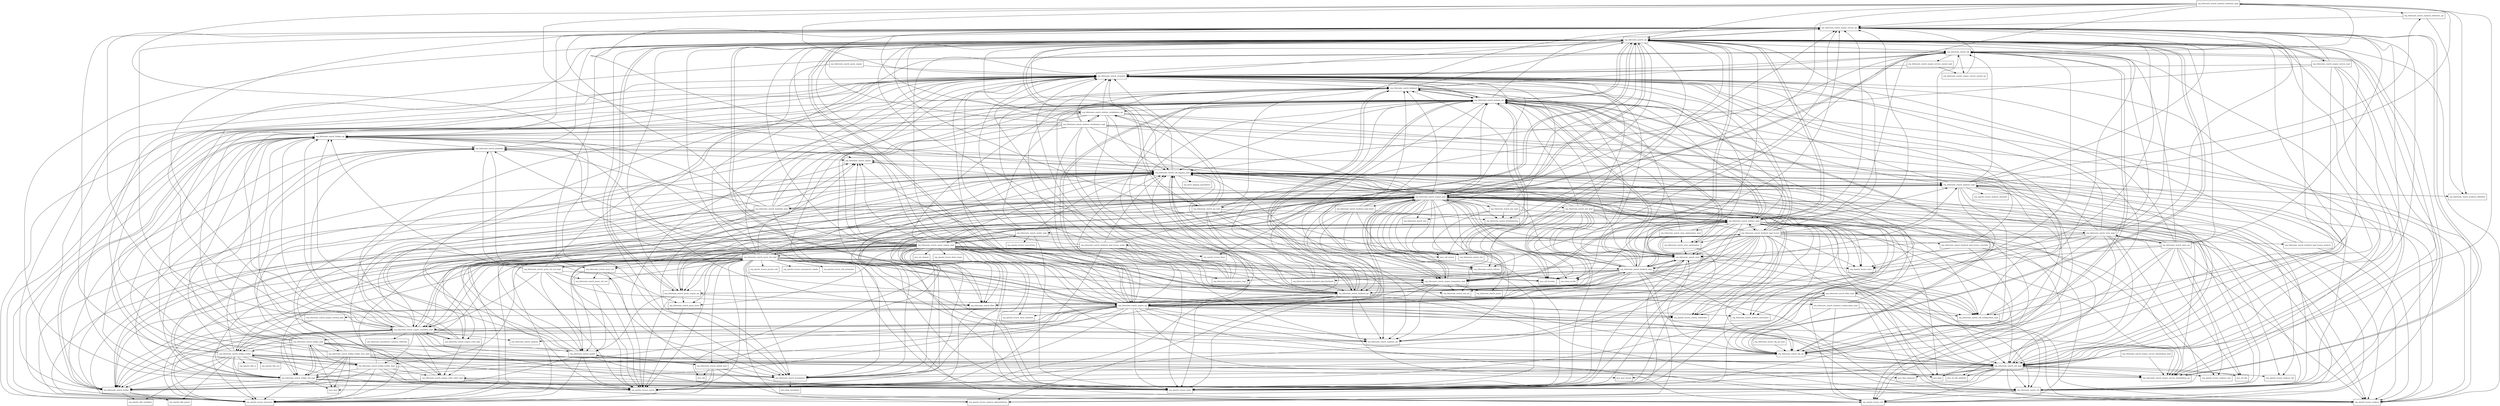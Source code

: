 digraph hibernate_search_engine_5_8_0_Beta2_package_dependencies {
  node [shape = box, fontsize=10.0];
  org_hibernate_search_analyzer_definition_impl -> java_lang_invoke;
  org_hibernate_search_analyzer_definition_impl -> java_util_function;
  org_hibernate_search_analyzer_definition_impl -> org_hibernate_search_analyzer_definition;
  org_hibernate_search_analyzer_definition_impl -> org_hibernate_search_analyzer_definition_spi;
  org_hibernate_search_analyzer_definition_impl -> org_hibernate_search_annotations;
  org_hibernate_search_analyzer_definition_impl -> org_hibernate_search_cfg;
  org_hibernate_search_analyzer_definition_impl -> org_hibernate_search_engine_service_spi;
  org_hibernate_search_analyzer_definition_impl -> org_hibernate_search_exception;
  org_hibernate_search_analyzer_definition_impl -> org_hibernate_search_spi;
  org_hibernate_search_analyzer_definition_impl -> org_hibernate_search_util_impl;
  org_hibernate_search_analyzer_definition_impl -> org_hibernate_search_util_logging_impl;
  org_hibernate_search_analyzer_definition_spi -> org_hibernate_search_analyzer_definition;
  org_hibernate_search_analyzer_definition_spi -> org_hibernate_search_engine_service_spi;
  org_hibernate_search_analyzer_impl -> org_apache_lucene_analysis;
  org_hibernate_search_analyzer_impl -> org_apache_lucene_analysis_standard;
  org_hibernate_search_analyzer_impl -> org_apache_lucene_analysis_util;
  org_hibernate_search_analyzer_impl -> org_apache_lucene_util;
  org_hibernate_search_analyzer_impl -> org_hibernate_search_analyzer_definition;
  org_hibernate_search_analyzer_impl -> org_hibernate_search_analyzer_definition_impl;
  org_hibernate_search_analyzer_impl -> org_hibernate_search_analyzer_definition_spi;
  org_hibernate_search_analyzer_impl -> org_hibernate_search_analyzer_spi;
  org_hibernate_search_analyzer_impl -> org_hibernate_search_annotations;
  org_hibernate_search_analyzer_impl -> org_hibernate_search_cfg;
  org_hibernate_search_analyzer_impl -> org_hibernate_search_cfg_spi;
  org_hibernate_search_analyzer_impl -> org_hibernate_search_engine_impl;
  org_hibernate_search_analyzer_impl -> org_hibernate_search_engine_service_spi;
  org_hibernate_search_analyzer_impl -> org_hibernate_search_exception;
  org_hibernate_search_analyzer_impl -> org_hibernate_search_util;
  org_hibernate_search_analyzer_impl -> org_hibernate_search_util_impl;
  org_hibernate_search_analyzer_impl -> org_hibernate_search_util_logging_impl;
  org_hibernate_search_annotations -> java_lang_annotation;
  org_hibernate_search_backend -> org_apache_lucene_document;
  org_hibernate_search_backend -> org_hibernate_search_backend_spi;
  org_hibernate_search_backend -> org_hibernate_search_cfg;
  org_hibernate_search_backend -> org_hibernate_search_indexes_impl;
  org_hibernate_search_backend -> org_hibernate_search_indexes_spi;
  org_hibernate_search_backend -> org_hibernate_search_spi;
  org_hibernate_search_backend_configuration_impl -> org_apache_lucene_index;
  org_hibernate_search_backend_configuration_impl -> org_apache_lucene_util;
  org_hibernate_search_backend_configuration_impl -> org_hibernate_search_util_configuration_impl;
  org_hibernate_search_backend_configuration_impl -> org_hibernate_search_util_logging_impl;
  org_hibernate_search_backend_impl -> java_lang_invoke;
  org_hibernate_search_backend_impl -> java_util_function;
  org_hibernate_search_backend_impl -> org_apache_lucene_document;
  org_hibernate_search_backend_impl -> org_apache_lucene_index;
  org_hibernate_search_backend_impl -> org_hibernate_search_backend;
  org_hibernate_search_backend_impl -> org_hibernate_search_backend_impl_blackhole;
  org_hibernate_search_backend_impl -> org_hibernate_search_backend_spi;
  org_hibernate_search_backend_impl -> org_hibernate_search_cfg;
  org_hibernate_search_backend_impl -> org_hibernate_search_cfg_spi;
  org_hibernate_search_backend_impl -> org_hibernate_search_engine_impl;
  org_hibernate_search_backend_impl -> org_hibernate_search_engine_integration_impl;
  org_hibernate_search_backend_impl -> org_hibernate_search_engine_service_spi;
  org_hibernate_search_backend_impl -> org_hibernate_search_engine_spi;
  org_hibernate_search_backend_impl -> org_hibernate_search_exception;
  org_hibernate_search_backend_impl -> org_hibernate_search_exception_impl;
  org_hibernate_search_backend_impl -> org_hibernate_search_indexes_impl;
  org_hibernate_search_backend_impl -> org_hibernate_search_indexes_interceptor;
  org_hibernate_search_backend_impl -> org_hibernate_search_indexes_spi;
  org_hibernate_search_backend_impl -> org_hibernate_search_spi;
  org_hibernate_search_backend_impl -> org_hibernate_search_store;
  org_hibernate_search_backend_impl -> org_hibernate_search_util;
  org_hibernate_search_backend_impl -> org_hibernate_search_util_configuration_impl;
  org_hibernate_search_backend_impl -> org_hibernate_search_util_impl;
  org_hibernate_search_backend_impl -> org_hibernate_search_util_logging_impl;
  org_hibernate_search_backend_impl_batch -> org_hibernate_search_backend;
  org_hibernate_search_backend_impl_batch -> org_hibernate_search_backend_impl;
  org_hibernate_search_backend_impl_batch -> org_hibernate_search_backend_spi;
  org_hibernate_search_backend_impl_batch -> org_hibernate_search_batchindexing;
  org_hibernate_search_backend_impl_batch -> org_hibernate_search_engine_integration_impl;
  org_hibernate_search_backend_impl_batch -> org_hibernate_search_engine_spi;
  org_hibernate_search_backend_impl_batch -> org_hibernate_search_indexes_spi;
  org_hibernate_search_backend_impl_batch -> org_hibernate_search_spi;
  org_hibernate_search_backend_impl_blackhole -> org_hibernate_search_backend;
  org_hibernate_search_backend_impl_blackhole -> org_hibernate_search_backend_spi;
  org_hibernate_search_backend_impl_blackhole -> org_hibernate_search_indexes_spi;
  org_hibernate_search_backend_impl_blackhole -> org_hibernate_search_spi;
  org_hibernate_search_backend_impl_blackhole -> org_hibernate_search_util_logging_impl;
  org_hibernate_search_backend_impl_lucene -> org_apache_lucene_analysis;
  org_hibernate_search_backend_impl_lucene -> org_apache_lucene_analysis_core;
  org_hibernate_search_backend_impl_lucene -> org_apache_lucene_document;
  org_hibernate_search_backend_impl_lucene -> org_apache_lucene_index;
  org_hibernate_search_backend_impl_lucene -> org_apache_lucene_search;
  org_hibernate_search_backend_impl_lucene -> org_apache_lucene_search_similarities;
  org_hibernate_search_backend_impl_lucene -> org_apache_lucene_store;
  org_hibernate_search_backend_impl_lucene -> org_hibernate_search_analyzer_impl;
  org_hibernate_search_backend_impl_lucene -> org_hibernate_search_analyzer_spi;
  org_hibernate_search_backend_impl_lucene -> org_hibernate_search_backend;
  org_hibernate_search_backend_impl_lucene -> org_hibernate_search_backend_impl;
  org_hibernate_search_backend_impl_lucene -> org_hibernate_search_backend_impl_lucene_analysis;
  org_hibernate_search_backend_impl_lucene -> org_hibernate_search_backend_impl_lucene_overrides;
  org_hibernate_search_backend_impl_lucene -> org_hibernate_search_backend_impl_lucene_works;
  org_hibernate_search_backend_impl_lucene -> org_hibernate_search_backend_spi;
  org_hibernate_search_backend_impl_lucene -> org_hibernate_search_cfg_spi;
  org_hibernate_search_backend_impl_lucene -> org_hibernate_search_engine_metadata_impl;
  org_hibernate_search_backend_impl_lucene -> org_hibernate_search_engine_service_spi;
  org_hibernate_search_backend_impl_lucene -> org_hibernate_search_engine_spi;
  org_hibernate_search_backend_impl_lucene -> org_hibernate_search_exception;
  org_hibernate_search_backend_impl_lucene -> org_hibernate_search_exception_impl;
  org_hibernate_search_backend_impl_lucene -> org_hibernate_search_indexes_impl;
  org_hibernate_search_backend_impl_lucene -> org_hibernate_search_indexes_spi;
  org_hibernate_search_backend_impl_lucene -> org_hibernate_search_spi;
  org_hibernate_search_backend_impl_lucene -> org_hibernate_search_store;
  org_hibernate_search_backend_impl_lucene -> org_hibernate_search_store_optimization;
  org_hibernate_search_backend_impl_lucene -> org_hibernate_search_util_impl;
  org_hibernate_search_backend_impl_lucene -> org_hibernate_search_util_logging_impl;
  org_hibernate_search_backend_impl_lucene_analysis -> org_apache_lucene_analysis;
  org_hibernate_search_backend_impl_lucene_analysis -> org_hibernate_search_analyzer_impl;
  org_hibernate_search_backend_impl_lucene_analysis -> org_hibernate_search_exception;
  org_hibernate_search_backend_impl_lucene_overrides -> org_apache_lucene_index;
  org_hibernate_search_backend_impl_lucene_overrides -> org_apache_lucene_store;
  org_hibernate_search_backend_impl_lucene_overrides -> org_apache_lucene_util;
  org_hibernate_search_backend_impl_lucene_overrides -> org_hibernate_search_exception;
  org_hibernate_search_backend_impl_lucene_overrides -> org_hibernate_search_util_logging_impl;
  org_hibernate_search_backend_impl_lucene_works -> org_apache_lucene_analysis;
  org_hibernate_search_backend_impl_lucene_works -> org_apache_lucene_document;
  org_hibernate_search_backend_impl_lucene_works -> org_apache_lucene_index;
  org_hibernate_search_backend_impl_lucene_works -> org_apache_lucene_search;
  org_hibernate_search_backend_impl_lucene_works -> org_hibernate_search_analyzer_impl;
  org_hibernate_search_backend_impl_lucene_works -> org_hibernate_search_analyzer_spi;
  org_hibernate_search_backend_impl_lucene_works -> org_hibernate_search_backend;
  org_hibernate_search_backend_impl_lucene_works -> org_hibernate_search_backend_impl_lucene;
  org_hibernate_search_backend_impl_lucene_works -> org_hibernate_search_backend_spi;
  org_hibernate_search_backend_impl_lucene_works -> org_hibernate_search_bridge;
  org_hibernate_search_backend_impl_lucene_works -> org_hibernate_search_bridge_builtin;
  org_hibernate_search_backend_impl_lucene_works -> org_hibernate_search_bridge_util_impl;
  org_hibernate_search_backend_impl_lucene_works -> org_hibernate_search_engine;
  org_hibernate_search_backend_impl_lucene_works -> org_hibernate_search_engine_spi;
  org_hibernate_search_backend_impl_lucene_works -> org_hibernate_search_exception;
  org_hibernate_search_backend_impl_lucene_works -> org_hibernate_search_store;
  org_hibernate_search_backend_impl_lucene_works -> org_hibernate_search_util_logging_impl;
  org_hibernate_search_backend_spi -> org_apache_lucene_analysis;
  org_hibernate_search_backend_spi -> org_apache_lucene_analysis_tokenattributes;
  org_hibernate_search_backend_spi -> org_apache_lucene_index;
  org_hibernate_search_backend_spi -> org_apache_lucene_search;
  org_hibernate_search_backend_spi -> org_apache_lucene_util;
  org_hibernate_search_backend_spi -> org_hibernate_search_analyzer_impl;
  org_hibernate_search_backend_spi -> org_hibernate_search_analyzer_spi;
  org_hibernate_search_backend_spi -> org_hibernate_search_backend;
  org_hibernate_search_backend_spi -> org_hibernate_search_backend_configuration_impl;
  org_hibernate_search_backend_spi -> org_hibernate_search_backend_impl;
  org_hibernate_search_backend_spi -> org_hibernate_search_bridge;
  org_hibernate_search_backend_spi -> org_hibernate_search_bridge_spi;
  org_hibernate_search_backend_spi -> org_hibernate_search_bridge_util_impl;
  org_hibernate_search_backend_spi -> org_hibernate_search_engine_spi;
  org_hibernate_search_backend_spi -> org_hibernate_search_exception;
  org_hibernate_search_backend_spi -> org_hibernate_search_indexes_spi;
  org_hibernate_search_backend_spi -> org_hibernate_search_spi;
  org_hibernate_search_backend_spi -> org_hibernate_search_util_configuration_impl;
  org_hibernate_search_backend_spi -> org_hibernate_search_util_logging_impl;
  org_hibernate_search_batchindexing -> org_hibernate_search_backend;
  org_hibernate_search_bridge -> org_apache_lucene_document;
  org_hibernate_search_bridge -> org_apache_tika_metadata;
  org_hibernate_search_bridge -> org_apache_tika_parser;
  org_hibernate_search_bridge -> org_hibernate_search_bridge_spi;
  org_hibernate_search_bridge -> org_hibernate_search_exception;
  org_hibernate_search_bridge_builtin -> org_apache_lucene_document;
  org_hibernate_search_bridge_builtin -> org_apache_lucene_index;
  org_hibernate_search_bridge_builtin -> org_apache_tika_io;
  org_hibernate_search_bridge_builtin -> org_apache_tika_metadata;
  org_hibernate_search_bridge_builtin -> org_apache_tika_parser;
  org_hibernate_search_bridge_builtin -> org_apache_tika_sax;
  org_hibernate_search_bridge_builtin -> org_hibernate_search_annotations;
  org_hibernate_search_bridge_builtin -> org_hibernate_search_bridge;
  org_hibernate_search_bridge_builtin -> org_hibernate_search_bridge_builtin_impl;
  org_hibernate_search_bridge_builtin -> org_hibernate_search_bridge_spi;
  org_hibernate_search_bridge_builtin -> org_hibernate_search_bridge_util_impl;
  org_hibernate_search_bridge_builtin -> org_hibernate_search_engine_service_classloading_spi;
  org_hibernate_search_bridge_builtin -> org_hibernate_search_engine_service_spi;
  org_hibernate_search_bridge_builtin -> org_hibernate_search_exception;
  org_hibernate_search_bridge_builtin -> org_hibernate_search_metadata;
  org_hibernate_search_bridge_builtin -> org_hibernate_search_util;
  org_hibernate_search_bridge_builtin -> org_hibernate_search_util_impl;
  org_hibernate_search_bridge_builtin -> org_hibernate_search_util_logging_impl;
  org_hibernate_search_bridge_builtin_impl -> org_apache_lucene_document;
  org_hibernate_search_bridge_builtin_impl -> org_apache_lucene_index;
  org_hibernate_search_bridge_builtin_impl -> org_apache_lucene_search;
  org_hibernate_search_bridge_builtin_impl -> org_hibernate_search_annotations;
  org_hibernate_search_bridge_builtin_impl -> org_hibernate_search_bridge;
  org_hibernate_search_bridge_builtin_impl -> org_hibernate_search_bridge_builtin;
  org_hibernate_search_bridge_builtin_impl -> org_hibernate_search_bridge_spi;
  org_hibernate_search_bridge_builtin_impl -> org_hibernate_search_bridge_util_impl;
  org_hibernate_search_bridge_builtin_impl -> org_hibernate_search_engine_nulls_codec_impl;
  org_hibernate_search_bridge_builtin_impl -> org_hibernate_search_exception;
  org_hibernate_search_bridge_builtin_impl -> org_hibernate_search_util_logging_impl;
  org_hibernate_search_bridge_builtin_time_impl -> java_time;
  org_hibernate_search_bridge_builtin_time_impl -> java_time_format;
  org_hibernate_search_bridge_builtin_time_impl -> java_time_temporal;
  org_hibernate_search_bridge_builtin_time_impl -> org_apache_lucene_document;
  org_hibernate_search_bridge_builtin_time_impl -> org_apache_lucene_index;
  org_hibernate_search_bridge_builtin_time_impl -> org_hibernate_search_bridge;
  org_hibernate_search_bridge_builtin_time_impl -> org_hibernate_search_bridge_spi;
  org_hibernate_search_bridge_builtin_time_impl -> org_hibernate_search_bridge_util_impl;
  org_hibernate_search_bridge_builtin_time_impl -> org_hibernate_search_exception;
  org_hibernate_search_bridge_builtin_time_impl -> org_hibernate_search_metadata;
  org_hibernate_search_bridge_builtin_time_impl -> org_hibernate_search_util;
  org_hibernate_search_bridge_builtin_time_impl -> org_hibernate_search_util_impl;
  org_hibernate_search_bridge_builtin_time_impl -> org_hibernate_search_util_logging_impl;
  org_hibernate_search_bridge_impl -> java_time;
  org_hibernate_search_bridge_impl -> org_hibernate_search_annotations;
  org_hibernate_search_bridge_impl -> org_hibernate_search_bridge;
  org_hibernate_search_bridge_impl -> org_hibernate_search_bridge_builtin;
  org_hibernate_search_bridge_impl -> org_hibernate_search_bridge_builtin_impl;
  org_hibernate_search_bridge_impl -> org_hibernate_search_bridge_builtin_time_impl;
  org_hibernate_search_bridge_impl -> org_hibernate_search_bridge_spi;
  org_hibernate_search_bridge_impl -> org_hibernate_search_bridge_util_impl;
  org_hibernate_search_bridge_impl -> org_hibernate_search_cfg_spi;
  org_hibernate_search_bridge_impl -> org_hibernate_search_engine_service_classloading_spi;
  org_hibernate_search_bridge_impl -> org_hibernate_search_engine_service_spi;
  org_hibernate_search_bridge_impl -> org_hibernate_search_exception;
  org_hibernate_search_bridge_impl -> org_hibernate_search_indexes_spi;
  org_hibernate_search_bridge_impl -> org_hibernate_search_spatial;
  org_hibernate_search_bridge_impl -> org_hibernate_search_util_impl;
  org_hibernate_search_bridge_impl -> org_hibernate_search_util_logging_impl;
  org_hibernate_search_bridge_spi -> org_hibernate_search_bridge;
  org_hibernate_search_bridge_spi -> org_hibernate_search_engine_service_spi;
  org_hibernate_search_bridge_spi -> org_hibernate_search_indexes_spi;
  org_hibernate_search_bridge_spi -> org_hibernate_search_metadata;
  org_hibernate_search_bridge_util_impl -> java_time;
  org_hibernate_search_bridge_util_impl -> org_apache_lucene_document;
  org_hibernate_search_bridge_util_impl -> org_apache_lucene_index;
  org_hibernate_search_bridge_util_impl -> org_apache_lucene_search;
  org_hibernate_search_bridge_util_impl -> org_hibernate_search_bridge;
  org_hibernate_search_bridge_util_impl -> org_hibernate_search_bridge_impl;
  org_hibernate_search_bridge_util_impl -> org_hibernate_search_bridge_spi;
  org_hibernate_search_bridge_util_impl -> org_hibernate_search_engine_impl;
  org_hibernate_search_bridge_util_impl -> org_hibernate_search_exception;
  org_hibernate_search_bridge_util_impl -> org_hibernate_search_metadata;
  org_hibernate_search_bridge_util_impl -> org_hibernate_search_util;
  org_hibernate_search_bridge_util_impl -> org_hibernate_search_util_logging_impl;
  org_hibernate_search_cfg -> org_apache_lucene_util;
  org_hibernate_search_cfg -> org_hibernate_search_annotations;
  org_hibernate_search_cfg -> org_hibernate_search_bridge;
  org_hibernate_search_cfg -> org_hibernate_search_cfg_spi;
  org_hibernate_search_cfg -> org_hibernate_search_engine_impl;
  org_hibernate_search_cfg -> org_hibernate_search_engine_service_named_impl;
  org_hibernate_search_cfg -> org_hibernate_search_engine_service_named_spi;
  org_hibernate_search_cfg -> org_hibernate_search_exception;
  org_hibernate_search_cfg -> org_hibernate_search_util;
  org_hibernate_search_cfg -> org_hibernate_search_util_impl;
  org_hibernate_search_cfg_spi -> org_hibernate_search_annotations;
  org_hibernate_search_cfg_spi -> org_hibernate_search_cfg;
  org_hibernate_search_cfg_spi -> org_hibernate_search_engine_service_classloading_spi;
  org_hibernate_search_cfg_spi -> org_hibernate_search_engine_service_spi;
  org_hibernate_search_cfg_spi -> org_hibernate_search_exception;
  org_hibernate_search_cfg_spi -> org_hibernate_search_indexes_spi;
  org_hibernate_search_cfg_spi -> org_hibernate_search_spi;
  org_hibernate_search_cfg_spi -> org_hibernate_search_store;
  org_hibernate_search_cfg_spi -> org_hibernate_search_util_logging_impl;
  org_hibernate_search_cfg_spi_impl -> org_hibernate_search_cfg_spi;
  org_hibernate_search_engine -> org_hibernate_search_util_logging_impl;
  org_hibernate_search_engine_impl -> java_lang;
  org_hibernate_search_engine_impl -> java_lang_invoke;
  org_hibernate_search_engine_impl -> java_util_function;
  org_hibernate_search_engine_impl -> java_util_stream;
  org_hibernate_search_engine_impl -> org_apache_lucene_analysis;
  org_hibernate_search_engine_impl -> org_apache_lucene_analysis_util;
  org_hibernate_search_engine_impl -> org_apache_lucene_document;
  org_hibernate_search_engine_impl -> org_apache_lucene_facet;
  org_hibernate_search_engine_impl -> org_apache_lucene_index;
  org_hibernate_search_engine_impl -> org_apache_lucene_search;
  org_hibernate_search_engine_impl -> org_apache_lucene_search_similarities;
  org_hibernate_search_engine_impl -> org_apache_lucene_util;
  org_hibernate_search_engine_impl -> org_hibernate_search_analyzer_impl;
  org_hibernate_search_engine_impl -> org_hibernate_search_analyzer_spi;
  org_hibernate_search_engine_impl -> org_hibernate_search_annotations;
  org_hibernate_search_engine_impl -> org_hibernate_search_backend;
  org_hibernate_search_engine_impl -> org_hibernate_search_backend_impl;
  org_hibernate_search_engine_impl -> org_hibernate_search_backend_impl_batch;
  org_hibernate_search_engine_impl -> org_hibernate_search_backend_spi;
  org_hibernate_search_engine_impl -> org_hibernate_search_batchindexing;
  org_hibernate_search_engine_impl -> org_hibernate_search_bridge;
  org_hibernate_search_engine_impl -> org_hibernate_search_bridge_spi;
  org_hibernate_search_engine_impl -> org_hibernate_search_bridge_util_impl;
  org_hibernate_search_engine_impl -> org_hibernate_search_cfg;
  org_hibernate_search_engine_impl -> org_hibernate_search_cfg_spi;
  org_hibernate_search_engine_impl -> org_hibernate_search_engine;
  org_hibernate_search_engine_impl -> org_hibernate_search_engine_integration_impl;
  org_hibernate_search_engine_impl -> org_hibernate_search_engine_metadata_impl;
  org_hibernate_search_engine_impl -> org_hibernate_search_engine_nulls_codec_impl;
  org_hibernate_search_engine_impl -> org_hibernate_search_engine_nulls_impl;
  org_hibernate_search_engine_impl -> org_hibernate_search_engine_service_classloading_spi;
  org_hibernate_search_engine_impl -> org_hibernate_search_engine_service_spi;
  org_hibernate_search_engine_impl -> org_hibernate_search_engine_spi;
  org_hibernate_search_engine_impl -> org_hibernate_search_exception;
  org_hibernate_search_engine_impl -> org_hibernate_search_filter;
  org_hibernate_search_engine_impl -> org_hibernate_search_indexes;
  org_hibernate_search_engine_impl -> org_hibernate_search_indexes_impl;
  org_hibernate_search_engine_impl -> org_hibernate_search_indexes_interceptor;
  org_hibernate_search_engine_impl -> org_hibernate_search_indexes_serialization_spi;
  org_hibernate_search_engine_impl -> org_hibernate_search_indexes_spi;
  org_hibernate_search_engine_impl -> org_hibernate_search_jmx;
  org_hibernate_search_engine_impl -> org_hibernate_search_jmx_impl;
  org_hibernate_search_engine_impl -> org_hibernate_search_metadata;
  org_hibernate_search_engine_impl -> org_hibernate_search_metadata_impl;
  org_hibernate_search_engine_impl -> org_hibernate_search_query;
  org_hibernate_search_engine_impl -> org_hibernate_search_query_dsl;
  org_hibernate_search_engine_impl -> org_hibernate_search_query_dsl_impl;
  org_hibernate_search_engine_impl -> org_hibernate_search_query_engine_impl;
  org_hibernate_search_engine_impl -> org_hibernate_search_query_engine_spi;
  org_hibernate_search_engine_impl -> org_hibernate_search_spi;
  org_hibernate_search_engine_impl -> org_hibernate_search_spi_impl;
  org_hibernate_search_engine_impl -> org_hibernate_search_stat;
  org_hibernate_search_engine_impl -> org_hibernate_search_stat_impl;
  org_hibernate_search_engine_impl -> org_hibernate_search_stat_spi;
  org_hibernate_search_engine_impl -> org_hibernate_search_store;
  org_hibernate_search_engine_impl -> org_hibernate_search_util;
  org_hibernate_search_engine_impl -> org_hibernate_search_util_configuration_impl;
  org_hibernate_search_engine_impl -> org_hibernate_search_util_impl;
  org_hibernate_search_engine_impl -> org_hibernate_search_util_logging_impl;
  org_hibernate_search_engine_integration_impl -> org_hibernate_search_analyzer_spi;
  org_hibernate_search_engine_integration_impl -> org_hibernate_search_engine_impl;
  org_hibernate_search_engine_integration_impl -> org_hibernate_search_engine_spi;
  org_hibernate_search_engine_integration_impl -> org_hibernate_search_filter;
  org_hibernate_search_engine_integration_impl -> org_hibernate_search_indexes_impl;
  org_hibernate_search_engine_integration_impl -> org_hibernate_search_indexes_spi;
  org_hibernate_search_engine_integration_impl -> org_hibernate_search_query;
  org_hibernate_search_engine_integration_impl -> org_hibernate_search_query_engine_spi;
  org_hibernate_search_engine_integration_impl -> org_hibernate_search_spi;
  org_hibernate_search_engine_integration_impl -> org_hibernate_search_stat_spi;
  org_hibernate_search_engine_metadata_impl -> org_apache_lucene_document;
  org_hibernate_search_engine_metadata_impl -> org_hibernate_annotations_common_reflection;
  org_hibernate_search_engine_metadata_impl -> org_hibernate_search_analyzer;
  org_hibernate_search_engine_metadata_impl -> org_hibernate_search_analyzer_spi;
  org_hibernate_search_engine_metadata_impl -> org_hibernate_search_annotations;
  org_hibernate_search_engine_metadata_impl -> org_hibernate_search_bridge;
  org_hibernate_search_engine_metadata_impl -> org_hibernate_search_bridge_builtin;
  org_hibernate_search_engine_metadata_impl -> org_hibernate_search_bridge_builtin_impl;
  org_hibernate_search_engine_metadata_impl -> org_hibernate_search_bridge_impl;
  org_hibernate_search_engine_metadata_impl -> org_hibernate_search_bridge_spi;
  org_hibernate_search_engine_metadata_impl -> org_hibernate_search_bridge_util_impl;
  org_hibernate_search_engine_metadata_impl -> org_hibernate_search_engine;
  org_hibernate_search_engine_metadata_impl -> org_hibernate_search_engine_impl;
  org_hibernate_search_engine_metadata_impl -> org_hibernate_search_engine_nulls_codec_impl;
  org_hibernate_search_engine_metadata_impl -> org_hibernate_search_engine_nulls_impl;
  org_hibernate_search_engine_metadata_impl -> org_hibernate_search_engine_service_spi;
  org_hibernate_search_engine_metadata_impl -> org_hibernate_search_exception;
  org_hibernate_search_engine_metadata_impl -> org_hibernate_search_indexes_spi;
  org_hibernate_search_engine_metadata_impl -> org_hibernate_search_metadata;
  org_hibernate_search_engine_metadata_impl -> org_hibernate_search_spatial;
  org_hibernate_search_engine_metadata_impl -> org_hibernate_search_util;
  org_hibernate_search_engine_metadata_impl -> org_hibernate_search_util_impl;
  org_hibernate_search_engine_metadata_impl -> org_hibernate_search_util_logging_impl;
  org_hibernate_search_engine_nesting_impl -> org_apache_lucene_document;
  org_hibernate_search_engine_nesting_impl -> org_hibernate_search_engine_metadata_impl;
  org_hibernate_search_engine_nesting_impl -> org_hibernate_search_engine_service_spi;
  org_hibernate_search_engine_nulls_codec_impl -> org_apache_lucene_document;
  org_hibernate_search_engine_nulls_codec_impl -> org_apache_lucene_index;
  org_hibernate_search_engine_nulls_codec_impl -> org_apache_lucene_search;
  org_hibernate_search_engine_nulls_codec_impl -> org_apache_lucene_util;
  org_hibernate_search_engine_nulls_codec_impl -> org_hibernate_search_bridge;
  org_hibernate_search_engine_nulls_codec_impl -> org_hibernate_search_bridge_spi;
  org_hibernate_search_engine_nulls_impl -> org_hibernate_search_bridge_spi;
  org_hibernate_search_engine_nulls_impl -> org_hibernate_search_engine_metadata_impl;
  org_hibernate_search_engine_nulls_impl -> org_hibernate_search_engine_nulls_codec_impl;
  org_hibernate_search_engine_nulls_impl -> org_hibernate_search_exception;
  org_hibernate_search_engine_nulls_impl -> org_hibernate_search_util_logging_impl;
  org_hibernate_search_engine_service_classloading_impl -> org_hibernate_search_engine_service_classloading_spi;
  org_hibernate_search_engine_service_classloading_impl -> org_hibernate_search_util_impl;
  org_hibernate_search_engine_service_classloading_spi -> org_hibernate_search_engine_service_spi;
  org_hibernate_search_engine_service_classloading_spi -> org_hibernate_search_exception;
  org_hibernate_search_engine_service_impl -> org_hibernate_search_cfg_spi;
  org_hibernate_search_engine_service_impl -> org_hibernate_search_engine_service_classloading_spi;
  org_hibernate_search_engine_service_impl -> org_hibernate_search_engine_service_spi;
  org_hibernate_search_engine_service_impl -> org_hibernate_search_exception;
  org_hibernate_search_engine_service_impl -> org_hibernate_search_spi;
  org_hibernate_search_engine_service_impl -> org_hibernate_search_util;
  org_hibernate_search_engine_service_impl -> org_hibernate_search_util_impl;
  org_hibernate_search_engine_service_impl -> org_hibernate_search_util_logging_impl;
  org_hibernate_search_engine_service_named_impl -> org_hibernate_search_engine_service_named_spi;
  org_hibernate_search_engine_service_named_impl -> org_hibernate_search_exception;
  org_hibernate_search_engine_service_named_spi -> org_hibernate_search_engine_service_spi;
  org_hibernate_search_engine_service_spi -> java_lang;
  org_hibernate_search_engine_service_spi -> org_hibernate_search_engine_service_classloading_spi;
  org_hibernate_search_engine_service_spi -> org_hibernate_search_spi;
  org_hibernate_search_engine_spi -> org_apache_lucene_analysis;
  org_hibernate_search_engine_spi -> org_apache_lucene_document;
  org_hibernate_search_engine_spi -> org_apache_lucene_facet_sortedset;
  org_hibernate_search_engine_spi -> org_apache_lucene_index;
  org_hibernate_search_engine_spi -> org_apache_lucene_search_similarities;
  org_hibernate_search_engine_spi -> org_apache_lucene_util;
  org_hibernate_search_engine_spi -> org_hibernate_search_analyzer;
  org_hibernate_search_engine_spi -> org_hibernate_search_analyzer_impl;
  org_hibernate_search_engine_spi -> org_hibernate_search_analyzer_spi;
  org_hibernate_search_engine_spi -> org_hibernate_search_annotations;
  org_hibernate_search_engine_spi -> org_hibernate_search_backend;
  org_hibernate_search_engine_spi -> org_hibernate_search_bridge;
  org_hibernate_search_engine_spi -> org_hibernate_search_bridge_builtin;
  org_hibernate_search_engine_spi -> org_hibernate_search_bridge_spi;
  org_hibernate_search_engine_spi -> org_hibernate_search_bridge_util_impl;
  org_hibernate_search_engine_spi -> org_hibernate_search_cfg;
  org_hibernate_search_engine_spi -> org_hibernate_search_cfg_spi;
  org_hibernate_search_engine_spi -> org_hibernate_search_engine;
  org_hibernate_search_engine_spi -> org_hibernate_search_engine_impl;
  org_hibernate_search_engine_spi -> org_hibernate_search_engine_metadata_impl;
  org_hibernate_search_engine_spi -> org_hibernate_search_engine_nesting_impl;
  org_hibernate_search_engine_spi -> org_hibernate_search_engine_nulls_codec_impl;
  org_hibernate_search_engine_spi -> org_hibernate_search_engine_service_classloading_spi;
  org_hibernate_search_engine_spi -> org_hibernate_search_engine_service_spi;
  org_hibernate_search_engine_spi -> org_hibernate_search_exception;
  org_hibernate_search_engine_spi -> org_hibernate_search_indexes_interceptor;
  org_hibernate_search_engine_spi -> org_hibernate_search_indexes_spi;
  org_hibernate_search_engine_spi -> org_hibernate_search_spi;
  org_hibernate_search_engine_spi -> org_hibernate_search_store;
  org_hibernate_search_engine_spi -> org_hibernate_search_util_impl;
  org_hibernate_search_engine_spi -> org_hibernate_search_util_logging_impl;
  org_hibernate_search_exception -> org_hibernate_search_backend;
  org_hibernate_search_exception -> org_hibernate_search_indexes_spi;
  org_hibernate_search_exception_impl -> org_hibernate_search_backend;
  org_hibernate_search_exception_impl -> org_hibernate_search_exception;
  org_hibernate_search_exception_impl -> org_hibernate_search_indexes_spi;
  org_hibernate_search_exception_impl -> org_hibernate_search_util_logging_impl;
  org_hibernate_search_filter -> org_apache_lucene_search;
  org_hibernate_search_filter_impl -> org_apache_lucene_index;
  org_hibernate_search_filter_impl -> org_apache_lucene_search;
  org_hibernate_search_filter_impl -> org_apache_lucene_util;
  org_hibernate_search_filter_impl -> org_hibernate_search_cfg;
  org_hibernate_search_filter_impl -> org_hibernate_search_filter;
  org_hibernate_search_filter_impl -> org_hibernate_search_util_configuration_impl;
  org_hibernate_search_filter_impl -> org_hibernate_search_util_impl;
  org_hibernate_search_filter_impl -> org_hibernate_search_util_logging_impl;
  org_hibernate_search_indexes -> org_apache_lucene_index;
  org_hibernate_search_indexes_impl -> java_lang;
  org_hibernate_search_indexes_impl -> org_apache_lucene_document;
  org_hibernate_search_indexes_impl -> org_apache_lucene_index;
  org_hibernate_search_indexes_impl -> org_apache_lucene_search_similarities;
  org_hibernate_search_indexes_impl -> org_apache_lucene_store;
  org_hibernate_search_indexes_impl -> org_hibernate_search_annotations;
  org_hibernate_search_indexes_impl -> org_hibernate_search_backend_impl;
  org_hibernate_search_indexes_impl -> org_hibernate_search_backend_impl_lucene;
  org_hibernate_search_indexes_impl -> org_hibernate_search_backend_spi;
  org_hibernate_search_indexes_impl -> org_hibernate_search_cfg;
  org_hibernate_search_indexes_impl -> org_hibernate_search_cfg_spi;
  org_hibernate_search_indexes_impl -> org_hibernate_search_engine_impl;
  org_hibernate_search_indexes_impl -> org_hibernate_search_engine_integration_impl;
  org_hibernate_search_indexes_impl -> org_hibernate_search_engine_service_classloading_spi;
  org_hibernate_search_indexes_impl -> org_hibernate_search_engine_service_spi;
  org_hibernate_search_indexes_impl -> org_hibernate_search_engine_spi;
  org_hibernate_search_indexes_impl -> org_hibernate_search_exception;
  org_hibernate_search_indexes_impl -> org_hibernate_search_filter;
  org_hibernate_search_indexes_impl -> org_hibernate_search_indexes;
  org_hibernate_search_indexes_impl -> org_hibernate_search_indexes_interceptor;
  org_hibernate_search_indexes_impl -> org_hibernate_search_indexes_spi;
  org_hibernate_search_indexes_impl -> org_hibernate_search_reader_impl;
  org_hibernate_search_indexes_impl -> org_hibernate_search_spi;
  org_hibernate_search_indexes_impl -> org_hibernate_search_store;
  org_hibernate_search_indexes_impl -> org_hibernate_search_store_impl;
  org_hibernate_search_indexes_impl -> org_hibernate_search_store_optimization;
  org_hibernate_search_indexes_impl -> org_hibernate_search_store_optimization_impl;
  org_hibernate_search_indexes_impl -> org_hibernate_search_util;
  org_hibernate_search_indexes_impl -> org_hibernate_search_util_configuration_impl;
  org_hibernate_search_indexes_impl -> org_hibernate_search_util_impl;
  org_hibernate_search_indexes_impl -> org_hibernate_search_util_logging_impl;
  org_hibernate_search_indexes_serialization_impl -> org_apache_lucene_analysis;
  org_hibernate_search_indexes_serialization_impl -> org_apache_lucene_analysis_tokenattributes;
  org_hibernate_search_indexes_serialization_impl -> org_apache_lucene_document;
  org_hibernate_search_indexes_serialization_impl -> org_apache_lucene_index;
  org_hibernate_search_indexes_serialization_impl -> org_apache_lucene_util;
  org_hibernate_search_indexes_serialization_impl -> org_hibernate_search_backend;
  org_hibernate_search_indexes_serialization_impl -> org_hibernate_search_backend_spi;
  org_hibernate_search_indexes_serialization_impl -> org_hibernate_search_bridge_spi;
  org_hibernate_search_indexes_serialization_impl -> org_hibernate_search_engine_integration_impl;
  org_hibernate_search_indexes_serialization_impl -> org_hibernate_search_engine_service_spi;
  org_hibernate_search_indexes_serialization_impl -> org_hibernate_search_engine_spi;
  org_hibernate_search_indexes_serialization_impl -> org_hibernate_search_exception;
  org_hibernate_search_indexes_serialization_impl -> org_hibernate_search_indexes_serialization_spi;
  org_hibernate_search_indexes_serialization_impl -> org_hibernate_search_spi;
  org_hibernate_search_indexes_serialization_impl -> org_hibernate_search_util_impl;
  org_hibernate_search_indexes_serialization_impl -> org_hibernate_search_util_logging_impl;
  org_hibernate_search_indexes_serialization_spi -> org_apache_lucene_analysis;
  org_hibernate_search_indexes_serialization_spi -> org_apache_lucene_document;
  org_hibernate_search_indexes_serialization_spi -> org_apache_lucene_index;
  org_hibernate_search_indexes_serialization_spi -> org_apache_lucene_util;
  org_hibernate_search_indexes_serialization_spi -> org_hibernate_search_backend_spi;
  org_hibernate_search_indexes_serialization_spi -> org_hibernate_search_bridge_spi;
  org_hibernate_search_indexes_serialization_spi -> org_hibernate_search_engine_service_spi;
  org_hibernate_search_indexes_serialization_spi -> org_hibernate_search_exception;
  org_hibernate_search_indexes_serialization_spi -> org_hibernate_search_indexes_serialization_impl;
  org_hibernate_search_indexes_serialization_spi -> org_hibernate_search_util_logging_impl;
  org_hibernate_search_indexes_spi -> org_apache_lucene_analysis;
  org_hibernate_search_indexes_spi -> org_apache_lucene_index;
  org_hibernate_search_indexes_spi -> org_apache_lucene_search_similarities;
  org_hibernate_search_indexes_spi -> org_hibernate_search_analyzer_impl;
  org_hibernate_search_indexes_spi -> org_hibernate_search_analyzer_spi;
  org_hibernate_search_indexes_spi -> org_hibernate_search_backend;
  org_hibernate_search_indexes_spi -> org_hibernate_search_backend_impl_lucene;
  org_hibernate_search_indexes_spi -> org_hibernate_search_backend_spi;
  org_hibernate_search_indexes_spi -> org_hibernate_search_cfg_spi;
  org_hibernate_search_indexes_spi -> org_hibernate_search_engine_integration_impl;
  org_hibernate_search_indexes_spi -> org_hibernate_search_engine_nulls_impl;
  org_hibernate_search_indexes_spi -> org_hibernate_search_engine_service_spi;
  org_hibernate_search_indexes_spi -> org_hibernate_search_engine_spi;
  org_hibernate_search_indexes_spi -> org_hibernate_search_exception;
  org_hibernate_search_indexes_spi -> org_hibernate_search_indexes_impl;
  org_hibernate_search_indexes_spi -> org_hibernate_search_indexes_serialization_spi;
  org_hibernate_search_indexes_spi -> org_hibernate_search_spi;
  org_hibernate_search_indexes_spi -> org_hibernate_search_store;
  org_hibernate_search_indexes_spi -> org_hibernate_search_store_optimization;
  org_hibernate_search_indexes_spi -> org_hibernate_search_util_logging_impl;
  org_hibernate_search_jmx -> org_hibernate_search_stat;
  org_hibernate_search_jmx_impl -> org_hibernate_search_batchindexing;
  org_hibernate_search_jmx_impl -> org_hibernate_search_exception;
  org_hibernate_search_jmx_impl -> org_hibernate_search_jmx;
  org_hibernate_search_jmx_impl -> org_hibernate_search_stat;
  org_hibernate_search_jmx_impl -> org_hibernate_search_util;
  org_hibernate_search_jmx_impl -> org_hibernate_search_util_logging_impl;
  org_hibernate_search_metadata -> org_apache_lucene_analysis;
  org_hibernate_search_metadata -> org_hibernate_search_annotations;
  org_hibernate_search_metadata -> org_hibernate_search_bridge;
  org_hibernate_search_metadata -> org_hibernate_search_engine;
  org_hibernate_search_metadata_impl -> org_apache_lucene_analysis;
  org_hibernate_search_metadata_impl -> org_apache_lucene_document;
  org_hibernate_search_metadata_impl -> org_hibernate_search_analyzer_impl;
  org_hibernate_search_metadata_impl -> org_hibernate_search_analyzer_spi;
  org_hibernate_search_metadata_impl -> org_hibernate_search_annotations;
  org_hibernate_search_metadata_impl -> org_hibernate_search_bridge;
  org_hibernate_search_metadata_impl -> org_hibernate_search_bridge_spi;
  org_hibernate_search_metadata_impl -> org_hibernate_search_engine;
  org_hibernate_search_metadata_impl -> org_hibernate_search_engine_impl;
  org_hibernate_search_metadata_impl -> org_hibernate_search_engine_metadata_impl;
  org_hibernate_search_metadata_impl -> org_hibernate_search_engine_nulls_codec_impl;
  org_hibernate_search_metadata_impl -> org_hibernate_search_exception;
  org_hibernate_search_metadata_impl -> org_hibernate_search_indexes_spi;
  org_hibernate_search_metadata_impl -> org_hibernate_search_metadata;
  org_hibernate_search_metadata_impl -> org_hibernate_search_util_logging_impl;
  org_hibernate_search_query_dsl -> org_apache_lucene_search;
  org_hibernate_search_query_dsl -> org_hibernate_search_query_dsl_sort;
  org_hibernate_search_query_dsl -> org_hibernate_search_query_facet;
  org_hibernate_search_query_dsl -> org_hibernate_search_spatial;
  org_hibernate_search_query_dsl_impl -> java_lang_invoke;
  org_hibernate_search_query_dsl_impl -> java_util_function;
  org_hibernate_search_query_dsl_impl -> org_apache_lucene_analysis;
  org_hibernate_search_query_dsl_impl -> org_apache_lucene_analysis_tokenattributes;
  org_hibernate_search_query_dsl_impl -> org_apache_lucene_document;
  org_hibernate_search_query_dsl_impl -> org_apache_lucene_index;
  org_hibernate_search_query_dsl_impl -> org_apache_lucene_queries_mlt;
  org_hibernate_search_query_dsl_impl -> org_apache_lucene_queryparser_simple;
  org_hibernate_search_query_dsl_impl -> org_apache_lucene_search;
  org_hibernate_search_query_dsl_impl -> org_apache_lucene_search_similarities;
  org_hibernate_search_query_dsl_impl -> org_apache_lucene_util;
  org_hibernate_search_query_dsl_impl -> org_apache_lucene_util_automaton;
  org_hibernate_search_query_dsl_impl -> org_hibernate_search_analyzer_impl;
  org_hibernate_search_query_dsl_impl -> org_hibernate_search_analyzer_spi;
  org_hibernate_search_query_dsl_impl -> org_hibernate_search_annotations;
  org_hibernate_search_query_dsl_impl -> org_hibernate_search_bridge;
  org_hibernate_search_query_dsl_impl -> org_hibernate_search_bridge_builtin;
  org_hibernate_search_query_dsl_impl -> org_hibernate_search_bridge_builtin_impl;
  org_hibernate_search_query_dsl_impl -> org_hibernate_search_bridge_spi;
  org_hibernate_search_query_dsl_impl -> org_hibernate_search_bridge_util_impl;
  org_hibernate_search_query_dsl_impl -> org_hibernate_search_engine_impl;
  org_hibernate_search_query_dsl_impl -> org_hibernate_search_engine_integration_impl;
  org_hibernate_search_query_dsl_impl -> org_hibernate_search_engine_metadata_impl;
  org_hibernate_search_query_dsl_impl -> org_hibernate_search_engine_spi;
  org_hibernate_search_query_dsl_impl -> org_hibernate_search_exception;
  org_hibernate_search_query_dsl_impl -> org_hibernate_search_indexes;
  org_hibernate_search_query_dsl_impl -> org_hibernate_search_indexes_spi;
  org_hibernate_search_query_dsl_impl -> org_hibernate_search_query_dsl;
  org_hibernate_search_query_dsl_impl -> org_hibernate_search_query_dsl_sort;
  org_hibernate_search_query_dsl_impl -> org_hibernate_search_query_dsl_sort_impl;
  org_hibernate_search_query_dsl_impl -> org_hibernate_search_query_engine_spi;
  org_hibernate_search_query_dsl_impl -> org_hibernate_search_query_facet;
  org_hibernate_search_query_dsl_impl -> org_hibernate_search_spatial;
  org_hibernate_search_query_dsl_impl -> org_hibernate_search_spatial_impl;
  org_hibernate_search_query_dsl_impl -> org_hibernate_search_spi;
  org_hibernate_search_query_dsl_impl -> org_hibernate_search_util;
  org_hibernate_search_query_dsl_impl -> org_hibernate_search_util_impl;
  org_hibernate_search_query_dsl_impl -> org_hibernate_search_util_logging_impl;
  org_hibernate_search_query_dsl_sort -> org_apache_lucene_search;
  org_hibernate_search_query_dsl_sort -> org_hibernate_search_spatial;
  org_hibernate_search_query_dsl_sort_impl -> org_apache_lucene_search;
  org_hibernate_search_query_dsl_sort_impl -> org_hibernate_search_bridge_spi;
  org_hibernate_search_query_dsl_sort_impl -> org_hibernate_search_engine_integration_impl;
  org_hibernate_search_query_dsl_sort_impl -> org_hibernate_search_engine_metadata_impl;
  org_hibernate_search_query_dsl_sort_impl -> org_hibernate_search_engine_spi;
  org_hibernate_search_query_dsl_sort_impl -> org_hibernate_search_exception;
  org_hibernate_search_query_dsl_sort_impl -> org_hibernate_search_metadata;
  org_hibernate_search_query_dsl_sort_impl -> org_hibernate_search_query_dsl_impl;
  org_hibernate_search_query_dsl_sort_impl -> org_hibernate_search_query_dsl_sort;
  org_hibernate_search_query_dsl_sort_impl -> org_hibernate_search_spatial;
  org_hibernate_search_query_engine -> org_hibernate_search_exception;
  org_hibernate_search_query_engine -> org_hibernate_search_query_engine_spi;
  org_hibernate_search_query_engine_impl -> java_lang;
  org_hibernate_search_query_engine_impl -> java_lang_invoke;
  org_hibernate_search_query_engine_impl -> java_nio_charset;
  org_hibernate_search_query_engine_impl -> java_util;
  org_hibernate_search_query_engine_impl -> java_util_function;
  org_hibernate_search_query_engine_impl -> java_util_stream;
  org_hibernate_search_query_engine_impl -> org_apache_lucene_document;
  org_hibernate_search_query_engine_impl -> org_apache_lucene_facet;
  org_hibernate_search_query_engine_impl -> org_apache_lucene_facet_range;
  org_hibernate_search_query_engine_impl -> org_apache_lucene_facet_sortedset;
  org_hibernate_search_query_engine_impl -> org_apache_lucene_index;
  org_hibernate_search_query_engine_impl -> org_apache_lucene_search;
  org_hibernate_search_query_engine_impl -> org_apache_lucene_search_similarities;
  org_hibernate_search_query_engine_impl -> org_apache_lucene_util;
  org_hibernate_search_query_engine_impl -> org_hibernate_search_annotations;
  org_hibernate_search_query_engine_impl -> org_hibernate_search_bridge_spi;
  org_hibernate_search_query_engine_impl -> org_hibernate_search_bridge_util_impl;
  org_hibernate_search_query_engine_impl -> org_hibernate_search_engine;
  org_hibernate_search_query_engine_impl -> org_hibernate_search_engine_impl;
  org_hibernate_search_query_engine_impl -> org_hibernate_search_engine_integration_impl;
  org_hibernate_search_query_engine_impl -> org_hibernate_search_engine_metadata_impl;
  org_hibernate_search_query_engine_impl -> org_hibernate_search_engine_service_spi;
  org_hibernate_search_query_engine_impl -> org_hibernate_search_engine_spi;
  org_hibernate_search_query_engine_impl -> org_hibernate_search_exception;
  org_hibernate_search_query_engine_impl -> org_hibernate_search_filter;
  org_hibernate_search_query_engine_impl -> org_hibernate_search_filter_impl;
  org_hibernate_search_query_engine_impl -> org_hibernate_search_indexes_spi;
  org_hibernate_search_query_engine_impl -> org_hibernate_search_metadata;
  org_hibernate_search_query_engine_impl -> org_hibernate_search_query_dsl_impl;
  org_hibernate_search_query_engine_impl -> org_hibernate_search_query_engine_spi;
  org_hibernate_search_query_engine_impl -> org_hibernate_search_query_facet;
  org_hibernate_search_query_engine_impl -> org_hibernate_search_reader_impl;
  org_hibernate_search_query_engine_impl -> org_hibernate_search_spatial;
  org_hibernate_search_query_engine_impl -> org_hibernate_search_spatial_impl;
  org_hibernate_search_query_engine_impl -> org_hibernate_search_spi;
  org_hibernate_search_query_engine_impl -> org_hibernate_search_stat;
  org_hibernate_search_query_engine_impl -> org_hibernate_search_stat_spi;
  org_hibernate_search_query_engine_impl -> org_hibernate_search_store;
  org_hibernate_search_query_engine_impl -> org_hibernate_search_util;
  org_hibernate_search_query_engine_impl -> org_hibernate_search_util_impl;
  org_hibernate_search_query_engine_impl -> org_hibernate_search_util_logging_impl;
  org_hibernate_search_query_engine_spi -> org_apache_lucene_search;
  org_hibernate_search_query_engine_spi -> org_hibernate_search_engine;
  org_hibernate_search_query_engine_spi -> org_hibernate_search_engine_integration_impl;
  org_hibernate_search_query_engine_spi -> org_hibernate_search_filter;
  org_hibernate_search_query_engine_spi -> org_hibernate_search_query_facet;
  org_hibernate_search_query_engine_spi -> org_hibernate_search_spatial;
  org_hibernate_search_query_engine_spi -> org_hibernate_search_spi;
  org_hibernate_search_query_facet -> org_apache_lucene_search;
  org_hibernate_search_reader_impl -> org_apache_lucene_index;
  org_hibernate_search_reader_impl -> org_apache_lucene_search;
  org_hibernate_search_reader_impl -> org_apache_lucene_uninverting;
  org_hibernate_search_reader_impl -> org_hibernate_search_exception;
  org_hibernate_search_reader_impl -> org_hibernate_search_indexes_spi;
  org_hibernate_search_reader_impl -> org_hibernate_search_query_engine_impl;
  org_hibernate_search_reader_impl -> org_hibernate_search_util;
  org_hibernate_search_reader_impl -> org_hibernate_search_util_logging_impl;
  org_hibernate_search_spatial -> org_apache_lucene_document;
  org_hibernate_search_spatial -> org_apache_lucene_index;
  org_hibernate_search_spatial -> org_apache_lucene_search;
  org_hibernate_search_spatial -> org_hibernate_search_bridge;
  org_hibernate_search_spatial -> org_hibernate_search_bridge_spi;
  org_hibernate_search_spatial -> org_hibernate_search_exception;
  org_hibernate_search_spatial -> org_hibernate_search_spatial_impl;
  org_hibernate_search_spatial -> org_hibernate_search_util_logging_impl;
  org_hibernate_search_spatial_impl -> java_util;
  org_hibernate_search_spatial_impl -> org_apache_lucene_document;
  org_hibernate_search_spatial_impl -> org_apache_lucene_index;
  org_hibernate_search_spatial_impl -> org_apache_lucene_search;
  org_hibernate_search_spatial_impl -> org_apache_lucene_util;
  org_hibernate_search_spatial_impl -> org_hibernate_search_exception;
  org_hibernate_search_spatial_impl -> org_hibernate_search_spatial;
  org_hibernate_search_spi -> java_lang;
  org_hibernate_search_spi -> java_util_function;
  org_hibernate_search_spi -> org_apache_lucene_analysis;
  org_hibernate_search_spi -> org_apache_lucene_search;
  org_hibernate_search_spi -> org_hibernate_search_annotations;
  org_hibernate_search_spi -> org_hibernate_search_backend_impl;
  org_hibernate_search_spi -> org_hibernate_search_backend_spi;
  org_hibernate_search_spi -> org_hibernate_search_batchindexing;
  org_hibernate_search_spi -> org_hibernate_search_cfg;
  org_hibernate_search_spi -> org_hibernate_search_cfg_spi;
  org_hibernate_search_spi -> org_hibernate_search_engine;
  org_hibernate_search_spi -> org_hibernate_search_engine_impl;
  org_hibernate_search_spi -> org_hibernate_search_engine_integration_impl;
  org_hibernate_search_spi -> org_hibernate_search_engine_metadata_impl;
  org_hibernate_search_spi -> org_hibernate_search_engine_service_classloading_spi;
  org_hibernate_search_spi -> org_hibernate_search_engine_service_impl;
  org_hibernate_search_spi -> org_hibernate_search_engine_service_spi;
  org_hibernate_search_spi -> org_hibernate_search_engine_spi;
  org_hibernate_search_spi -> org_hibernate_search_exception;
  org_hibernate_search_spi -> org_hibernate_search_exception_impl;
  org_hibernate_search_spi -> org_hibernate_search_filter;
  org_hibernate_search_spi -> org_hibernate_search_filter_impl;
  org_hibernate_search_spi -> org_hibernate_search_indexes;
  org_hibernate_search_spi -> org_hibernate_search_indexes_impl;
  org_hibernate_search_spi -> org_hibernate_search_indexes_interceptor;
  org_hibernate_search_spi -> org_hibernate_search_indexes_serialization_spi;
  org_hibernate_search_spi -> org_hibernate_search_indexes_spi;
  org_hibernate_search_spi -> org_hibernate_search_metadata;
  org_hibernate_search_spi -> org_hibernate_search_query_dsl;
  org_hibernate_search_spi -> org_hibernate_search_query_engine_spi;
  org_hibernate_search_spi -> org_hibernate_search_spi_impl;
  org_hibernate_search_spi -> org_hibernate_search_stat;
  org_hibernate_search_spi -> org_hibernate_search_util;
  org_hibernate_search_spi -> org_hibernate_search_util_configuration_impl;
  org_hibernate_search_spi -> org_hibernate_search_util_impl;
  org_hibernate_search_spi -> org_hibernate_search_util_logging_impl;
  org_hibernate_search_spi_impl -> org_hibernate_search_backend_spi;
  org_hibernate_search_spi_impl -> org_hibernate_search_cfg;
  org_hibernate_search_spi_impl -> org_hibernate_search_cfg_spi;
  org_hibernate_search_spi_impl -> org_hibernate_search_engine_integration_impl;
  org_hibernate_search_spi_impl -> org_hibernate_search_engine_service_spi;
  org_hibernate_search_spi_impl -> org_hibernate_search_engine_spi;
  org_hibernate_search_spi_impl -> org_hibernate_search_exception;
  org_hibernate_search_spi_impl -> org_hibernate_search_filter;
  org_hibernate_search_spi_impl -> org_hibernate_search_indexes_impl;
  org_hibernate_search_spi_impl -> org_hibernate_search_indexes_serialization_spi;
  org_hibernate_search_spi_impl -> org_hibernate_search_query_engine_spi;
  org_hibernate_search_spi_impl -> org_hibernate_search_spi;
  org_hibernate_search_spi_impl -> org_hibernate_search_stat;
  org_hibernate_search_spi_impl -> org_hibernate_search_util_logging_impl;
  org_hibernate_search_stat_impl -> java_lang_invoke;
  org_hibernate_search_stat_impl -> java_util_function;
  org_hibernate_search_stat_impl -> java_util_stream;
  org_hibernate_search_stat_impl -> org_apache_lucene_index;
  org_hibernate_search_stat_impl -> org_apache_lucene_search;
  org_hibernate_search_stat_impl -> org_apache_lucene_store;
  org_hibernate_search_stat_impl -> org_hibernate_search_engine;
  org_hibernate_search_stat_impl -> org_hibernate_search_engine_integration_impl;
  org_hibernate_search_stat_impl -> org_hibernate_search_engine_service_classloading_spi;
  org_hibernate_search_stat_impl -> org_hibernate_search_engine_service_spi;
  org_hibernate_search_stat_impl -> org_hibernate_search_exception;
  org_hibernate_search_stat_impl -> org_hibernate_search_indexes;
  org_hibernate_search_stat_impl -> org_hibernate_search_indexes_impl;
  org_hibernate_search_stat_impl -> org_hibernate_search_indexes_spi;
  org_hibernate_search_stat_impl -> org_hibernate_search_stat;
  org_hibernate_search_stat_impl -> org_hibernate_search_stat_spi;
  org_hibernate_search_stat_impl -> org_hibernate_search_store;
  org_hibernate_search_stat_impl -> org_hibernate_search_util_impl;
  org_hibernate_search_store -> org_apache_lucene_analysis;
  org_hibernate_search_store -> org_apache_lucene_document;
  org_hibernate_search_store -> org_apache_lucene_index;
  org_hibernate_search_store -> org_apache_lucene_store;
  org_hibernate_search_store -> org_hibernate_search_backend;
  org_hibernate_search_store -> org_hibernate_search_backend_impl;
  org_hibernate_search_store -> org_hibernate_search_engine_spi;
  org_hibernate_search_store -> org_hibernate_search_filter;
  org_hibernate_search_store -> org_hibernate_search_indexes_spi;
  org_hibernate_search_store -> org_hibernate_search_spi;
  org_hibernate_search_store_impl -> java_nio_file;
  org_hibernate_search_store_impl -> java_nio_file_attribute;
  org_hibernate_search_store_impl -> org_apache_lucene_document;
  org_hibernate_search_store_impl -> org_apache_lucene_store;
  org_hibernate_search_store_impl -> org_hibernate_search_cfg;
  org_hibernate_search_store_impl -> org_hibernate_search_engine_service_spi;
  org_hibernate_search_store_impl -> org_hibernate_search_exception;
  org_hibernate_search_store_impl -> org_hibernate_search_filter;
  org_hibernate_search_store_impl -> org_hibernate_search_indexes_spi;
  org_hibernate_search_store_impl -> org_hibernate_search_spi;
  org_hibernate_search_store_impl -> org_hibernate_search_store;
  org_hibernate_search_store_impl -> org_hibernate_search_store_spi;
  org_hibernate_search_store_impl -> org_hibernate_search_util;
  org_hibernate_search_store_impl -> org_hibernate_search_util_configuration_impl;
  org_hibernate_search_store_impl -> org_hibernate_search_util_impl;
  org_hibernate_search_store_impl -> org_hibernate_search_util_logging_impl;
  org_hibernate_search_store_optimization -> org_apache_lucene_index;
  org_hibernate_search_store_optimization -> org_hibernate_search_indexes_spi;
  org_hibernate_search_store_optimization -> org_hibernate_search_store;
  org_hibernate_search_store_optimization_impl -> org_apache_lucene_index;
  org_hibernate_search_store_optimization_impl -> org_hibernate_search_exception;
  org_hibernate_search_store_optimization_impl -> org_hibernate_search_indexes_spi;
  org_hibernate_search_store_optimization_impl -> org_hibernate_search_store;
  org_hibernate_search_store_optimization_impl -> org_hibernate_search_store_optimization;
  org_hibernate_search_store_optimization_impl -> org_hibernate_search_util_configuration_impl;
  org_hibernate_search_store_optimization_impl -> org_hibernate_search_util_logging_impl;
  org_hibernate_search_store_spi -> java_nio_file;
  org_hibernate_search_store_spi -> org_apache_lucene_analysis;
  org_hibernate_search_store_spi -> org_apache_lucene_analysis_core;
  org_hibernate_search_store_spi -> org_apache_lucene_index;
  org_hibernate_search_store_spi -> org_apache_lucene_store;
  org_hibernate_search_store_spi -> org_hibernate_search_cfg;
  org_hibernate_search_store_spi -> org_hibernate_search_cfg_spi;
  org_hibernate_search_store_spi -> org_hibernate_search_engine_service_spi;
  org_hibernate_search_store_spi -> org_hibernate_search_exception;
  org_hibernate_search_store_spi -> org_hibernate_search_spi;
  org_hibernate_search_store_spi -> org_hibernate_search_store;
  org_hibernate_search_store_spi -> org_hibernate_search_store_impl;
  org_hibernate_search_store_spi -> org_hibernate_search_util_impl;
  org_hibernate_search_store_spi -> org_hibernate_search_util_logging_impl;
  org_hibernate_search_util -> org_apache_lucene_analysis;
  org_hibernate_search_util -> org_apache_lucene_analysis_tokenattributes;
  org_hibernate_search_util -> org_apache_lucene_util;
  org_hibernate_search_util -> org_hibernate_search_util_logging_impl;
  org_hibernate_search_util_configuration_impl -> org_hibernate_search_exception;
  org_hibernate_search_util_configuration_impl -> org_hibernate_search_util;
  org_hibernate_search_util_configuration_impl -> org_hibernate_search_util_logging_impl;
  org_hibernate_search_util_impl -> java_lang;
  org_hibernate_search_util_impl -> java_nio_file;
  org_hibernate_search_util_impl -> java_nio_file_attribute;
  org_hibernate_search_util_impl -> java_time;
  org_hibernate_search_util_impl -> java_time_format;
  org_hibernate_search_util_impl -> java_time_temporal;
  org_hibernate_search_util_impl -> org_apache_lucene_analysis;
  org_hibernate_search_util_impl -> org_apache_lucene_analysis_core;
  org_hibernate_search_util_impl -> org_apache_lucene_analysis_tokenattributes;
  org_hibernate_search_util_impl -> org_apache_lucene_analysis_util;
  org_hibernate_search_util_impl -> org_apache_lucene_util;
  org_hibernate_search_util_impl -> org_hibernate_search_annotations;
  org_hibernate_search_util_impl -> org_hibernate_search_engine_service_classloading_spi;
  org_hibernate_search_util_impl -> org_hibernate_search_engine_service_spi;
  org_hibernate_search_util_impl -> org_hibernate_search_exception;
  org_hibernate_search_util_impl -> org_hibernate_search_util;
  org_hibernate_search_util_impl -> org_hibernate_search_util_logging_impl;
  org_hibernate_search_util_logging_impl -> org_apache_lucene_index;
  org_hibernate_search_util_logging_impl -> org_apache_lucene_search;
  org_hibernate_search_util_logging_impl -> org_apache_lucene_util;
  org_hibernate_search_util_logging_impl -> org_hibernate_search_analyzer_impl;
  org_hibernate_search_util_logging_impl -> org_hibernate_search_analyzer_spi;
  org_hibernate_search_util_logging_impl -> org_hibernate_search_backend_spi;
  org_hibernate_search_util_logging_impl -> org_hibernate_search_exception;
  org_hibernate_search_util_logging_impl -> org_jboss_logging_annotations;
}
